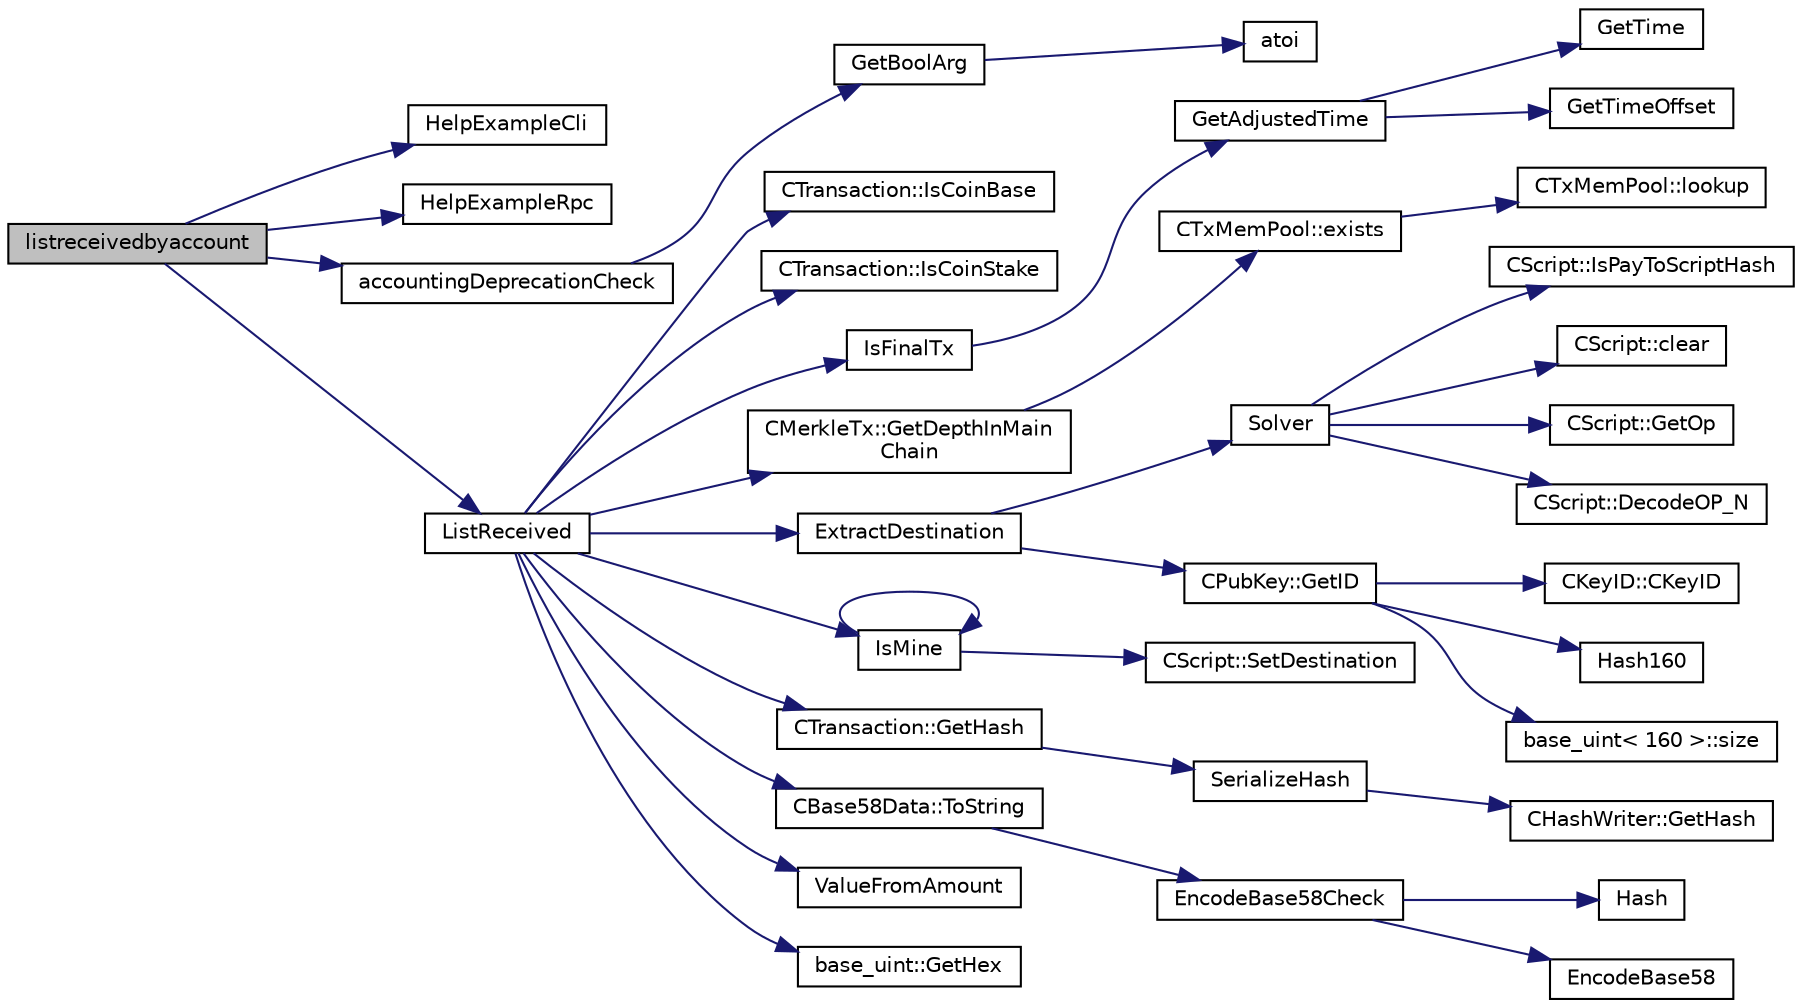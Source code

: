 digraph "listreceivedbyaccount"
{
  edge [fontname="Helvetica",fontsize="10",labelfontname="Helvetica",labelfontsize="10"];
  node [fontname="Helvetica",fontsize="10",shape=record];
  rankdir="LR";
  Node992 [label="listreceivedbyaccount",height=0.2,width=0.4,color="black", fillcolor="grey75", style="filled", fontcolor="black"];
  Node992 -> Node993 [color="midnightblue",fontsize="10",style="solid",fontname="Helvetica"];
  Node993 [label="HelpExampleCli",height=0.2,width=0.4,color="black", fillcolor="white", style="filled",URL="$d6/d76/rpcserver_8cpp.html#ac01ac6eab5467567ed0da106814e04ec"];
  Node992 -> Node994 [color="midnightblue",fontsize="10",style="solid",fontname="Helvetica"];
  Node994 [label="HelpExampleRpc",height=0.2,width=0.4,color="black", fillcolor="white", style="filled",URL="$d6/d76/rpcserver_8cpp.html#a06ea60e24e5a1053a14a11b1009bf9ef"];
  Node992 -> Node995 [color="midnightblue",fontsize="10",style="solid",fontname="Helvetica"];
  Node995 [label="accountingDeprecationCheck",height=0.2,width=0.4,color="black", fillcolor="white", style="filled",URL="$df/d1d/rpcwallet_8cpp.html#a03fd7dceeeaa2bb23b83dba46673ff9a"];
  Node995 -> Node996 [color="midnightblue",fontsize="10",style="solid",fontname="Helvetica"];
  Node996 [label="GetBoolArg",height=0.2,width=0.4,color="black", fillcolor="white", style="filled",URL="$df/d2d/util_8cpp.html#a64d956f1dda7f9a80ab5d594532b906d",tooltip="Return boolean argument or default value. "];
  Node996 -> Node997 [color="midnightblue",fontsize="10",style="solid",fontname="Helvetica"];
  Node997 [label="atoi",height=0.2,width=0.4,color="black", fillcolor="white", style="filled",URL="$d8/d3c/util_8h.html#aa5ce96ec36f4413f820cec9c1831c070"];
  Node992 -> Node998 [color="midnightblue",fontsize="10",style="solid",fontname="Helvetica"];
  Node998 [label="ListReceived",height=0.2,width=0.4,color="black", fillcolor="white", style="filled",URL="$df/d1d/rpcwallet_8cpp.html#a0cc958f67a8d6d0002cb4fee19eddb5c"];
  Node998 -> Node999 [color="midnightblue",fontsize="10",style="solid",fontname="Helvetica"];
  Node999 [label="CTransaction::IsCoinBase",height=0.2,width=0.4,color="black", fillcolor="white", style="filled",URL="$df/d43/class_c_transaction.html#a96256e8ac1bf79ad9c057e48c41132dd"];
  Node998 -> Node1000 [color="midnightblue",fontsize="10",style="solid",fontname="Helvetica"];
  Node1000 [label="CTransaction::IsCoinStake",height=0.2,width=0.4,color="black", fillcolor="white", style="filled",URL="$df/d43/class_c_transaction.html#ace4278a41a296d40dcf5fb2b9cf007ec"];
  Node998 -> Node1001 [color="midnightblue",fontsize="10",style="solid",fontname="Helvetica"];
  Node1001 [label="IsFinalTx",height=0.2,width=0.4,color="black", fillcolor="white", style="filled",URL="$df/d0a/main_8cpp.html#adc332cd7ac94e639bb4239618341be19"];
  Node1001 -> Node1002 [color="midnightblue",fontsize="10",style="solid",fontname="Helvetica"];
  Node1002 [label="GetAdjustedTime",height=0.2,width=0.4,color="black", fillcolor="white", style="filled",URL="$df/d2d/util_8cpp.html#a09f81b9c7650f898cf3cf305b87547e6"];
  Node1002 -> Node1003 [color="midnightblue",fontsize="10",style="solid",fontname="Helvetica"];
  Node1003 [label="GetTime",height=0.2,width=0.4,color="black", fillcolor="white", style="filled",URL="$df/d2d/util_8cpp.html#a46fac5fba8ba905b5f9acb364f5d8c6f"];
  Node1002 -> Node1004 [color="midnightblue",fontsize="10",style="solid",fontname="Helvetica"];
  Node1004 [label="GetTimeOffset",height=0.2,width=0.4,color="black", fillcolor="white", style="filled",URL="$df/d2d/util_8cpp.html#a50ca5344c75631267633f15cfe5e983e"];
  Node998 -> Node1005 [color="midnightblue",fontsize="10",style="solid",fontname="Helvetica"];
  Node1005 [label="CMerkleTx::GetDepthInMain\lChain",height=0.2,width=0.4,color="black", fillcolor="white", style="filled",URL="$d1/dff/class_c_merkle_tx.html#a887a9f1a0b7fc64b43e42cec76b38ef9"];
  Node1005 -> Node1006 [color="midnightblue",fontsize="10",style="solid",fontname="Helvetica"];
  Node1006 [label="CTxMemPool::exists",height=0.2,width=0.4,color="black", fillcolor="white", style="filled",URL="$db/d98/class_c_tx_mem_pool.html#a8b7a13b5289ab839d4460f41a7da9789"];
  Node1006 -> Node1007 [color="midnightblue",fontsize="10",style="solid",fontname="Helvetica"];
  Node1007 [label="CTxMemPool::lookup",height=0.2,width=0.4,color="black", fillcolor="white", style="filled",URL="$db/d98/class_c_tx_mem_pool.html#ad6d9966cdeb4b6586f7186e709b4e77e"];
  Node998 -> Node1008 [color="midnightblue",fontsize="10",style="solid",fontname="Helvetica"];
  Node1008 [label="ExtractDestination",height=0.2,width=0.4,color="black", fillcolor="white", style="filled",URL="$dd/d0f/script_8cpp.html#a951f7e601746ae076afdf3169ecca2fc"];
  Node1008 -> Node1009 [color="midnightblue",fontsize="10",style="solid",fontname="Helvetica"];
  Node1009 [label="Solver",height=0.2,width=0.4,color="black", fillcolor="white", style="filled",URL="$dd/d0f/script_8cpp.html#a6ee6be50bff44464e905680c6fcee6dc"];
  Node1009 -> Node1010 [color="midnightblue",fontsize="10",style="solid",fontname="Helvetica"];
  Node1010 [label="CScript::IsPayToScriptHash",height=0.2,width=0.4,color="black", fillcolor="white", style="filled",URL="$d9/d4b/class_c_script.html#a0c3729c606d318923dc06f95d85a0971"];
  Node1009 -> Node1011 [color="midnightblue",fontsize="10",style="solid",fontname="Helvetica"];
  Node1011 [label="CScript::clear",height=0.2,width=0.4,color="black", fillcolor="white", style="filled",URL="$d9/d4b/class_c_script.html#a7b2baf842621f07c4939408acf63377c"];
  Node1009 -> Node1012 [color="midnightblue",fontsize="10",style="solid",fontname="Helvetica"];
  Node1012 [label="CScript::GetOp",height=0.2,width=0.4,color="black", fillcolor="white", style="filled",URL="$d9/d4b/class_c_script.html#a94635ed93d8d244ec3acfa83f9ecfe5f"];
  Node1009 -> Node1013 [color="midnightblue",fontsize="10",style="solid",fontname="Helvetica"];
  Node1013 [label="CScript::DecodeOP_N",height=0.2,width=0.4,color="black", fillcolor="white", style="filled",URL="$d9/d4b/class_c_script.html#a7f975fca06b3e9a17da8ba23c7647e2e"];
  Node1008 -> Node1014 [color="midnightblue",fontsize="10",style="solid",fontname="Helvetica"];
  Node1014 [label="CPubKey::GetID",height=0.2,width=0.4,color="black", fillcolor="white", style="filled",URL="$da/d4e/class_c_pub_key.html#a2675f7e6f72eff68e7a5227289feb021"];
  Node1014 -> Node1015 [color="midnightblue",fontsize="10",style="solid",fontname="Helvetica"];
  Node1015 [label="CKeyID::CKeyID",height=0.2,width=0.4,color="black", fillcolor="white", style="filled",URL="$dd/d88/class_c_key_i_d.html#a01dbd3c37820a2ffe89d106c6a7cf53d"];
  Node1014 -> Node1016 [color="midnightblue",fontsize="10",style="solid",fontname="Helvetica"];
  Node1016 [label="Hash160",height=0.2,width=0.4,color="black", fillcolor="white", style="filled",URL="$db/dfb/hash_8h.html#a4490f70ddae16e9e48460a0416a48a6b"];
  Node1014 -> Node1017 [color="midnightblue",fontsize="10",style="solid",fontname="Helvetica"];
  Node1017 [label="base_uint\< 160 \>::size",height=0.2,width=0.4,color="black", fillcolor="white", style="filled",URL="$da/df7/classbase__uint.html#a1f49b034e686269601ea89b0319b8004"];
  Node998 -> Node1018 [color="midnightblue",fontsize="10",style="solid",fontname="Helvetica"];
  Node1018 [label="IsMine",height=0.2,width=0.4,color="black", fillcolor="white", style="filled",URL="$dd/d0f/script_8cpp.html#adc59cf67d903c1ba1ef225561b85bfce"];
  Node1018 -> Node1019 [color="midnightblue",fontsize="10",style="solid",fontname="Helvetica"];
  Node1019 [label="CScript::SetDestination",height=0.2,width=0.4,color="black", fillcolor="white", style="filled",URL="$d9/d4b/class_c_script.html#ad1b5a9077241aa06116040c4f1b7c31e"];
  Node1018 -> Node1018 [color="midnightblue",fontsize="10",style="solid",fontname="Helvetica"];
  Node998 -> Node1020 [color="midnightblue",fontsize="10",style="solid",fontname="Helvetica"];
  Node1020 [label="CTransaction::GetHash",height=0.2,width=0.4,color="black", fillcolor="white", style="filled",URL="$df/d43/class_c_transaction.html#a0b46d80e82ca324e82c2ce3fc1492bfa"];
  Node1020 -> Node1021 [color="midnightblue",fontsize="10",style="solid",fontname="Helvetica"];
  Node1021 [label="SerializeHash",height=0.2,width=0.4,color="black", fillcolor="white", style="filled",URL="$db/dfb/hash_8h.html#a6de694e43f17c62025c6883965b65e63"];
  Node1021 -> Node1022 [color="midnightblue",fontsize="10",style="solid",fontname="Helvetica"];
  Node1022 [label="CHashWriter::GetHash",height=0.2,width=0.4,color="black", fillcolor="white", style="filled",URL="$d2/def/class_c_hash_writer.html#ae94a937211502eabf19477630090093a"];
  Node998 -> Node1023 [color="midnightblue",fontsize="10",style="solid",fontname="Helvetica"];
  Node1023 [label="CBase58Data::ToString",height=0.2,width=0.4,color="black", fillcolor="white", style="filled",URL="$d2/d08/class_c_base58_data.html#a7dc91af403ca02694b3247b15604e220"];
  Node1023 -> Node1024 [color="midnightblue",fontsize="10",style="solid",fontname="Helvetica"];
  Node1024 [label="EncodeBase58Check",height=0.2,width=0.4,color="black", fillcolor="white", style="filled",URL="$db/d9c/base58_8cpp.html#ace9a5807ee51604f33044339f073ec76",tooltip="Encode a byte vector into a base58-encoded string, including checksum. "];
  Node1024 -> Node1025 [color="midnightblue",fontsize="10",style="solid",fontname="Helvetica"];
  Node1025 [label="Hash",height=0.2,width=0.4,color="black", fillcolor="white", style="filled",URL="$db/dfb/hash_8h.html#ab3f6c437460137530d86e09c2c102e99"];
  Node1024 -> Node1026 [color="midnightblue",fontsize="10",style="solid",fontname="Helvetica"];
  Node1026 [label="EncodeBase58",height=0.2,width=0.4,color="black", fillcolor="white", style="filled",URL="$db/d9c/base58_8cpp.html#a8d6f0e9d5df175b4966dcede31dc90ad",tooltip="Encode a byte sequence as a base58-encoded string. "];
  Node998 -> Node1027 [color="midnightblue",fontsize="10",style="solid",fontname="Helvetica"];
  Node1027 [label="ValueFromAmount",height=0.2,width=0.4,color="black", fillcolor="white", style="filled",URL="$d6/d76/rpcserver_8cpp.html#a577ce17add6d7e837a6e0653f8c048a1"];
  Node998 -> Node1028 [color="midnightblue",fontsize="10",style="solid",fontname="Helvetica"];
  Node1028 [label="base_uint::GetHex",height=0.2,width=0.4,color="black", fillcolor="white", style="filled",URL="$da/df7/classbase__uint.html#ae5e7b7481de91ebead20eebd5d685441"];
}
